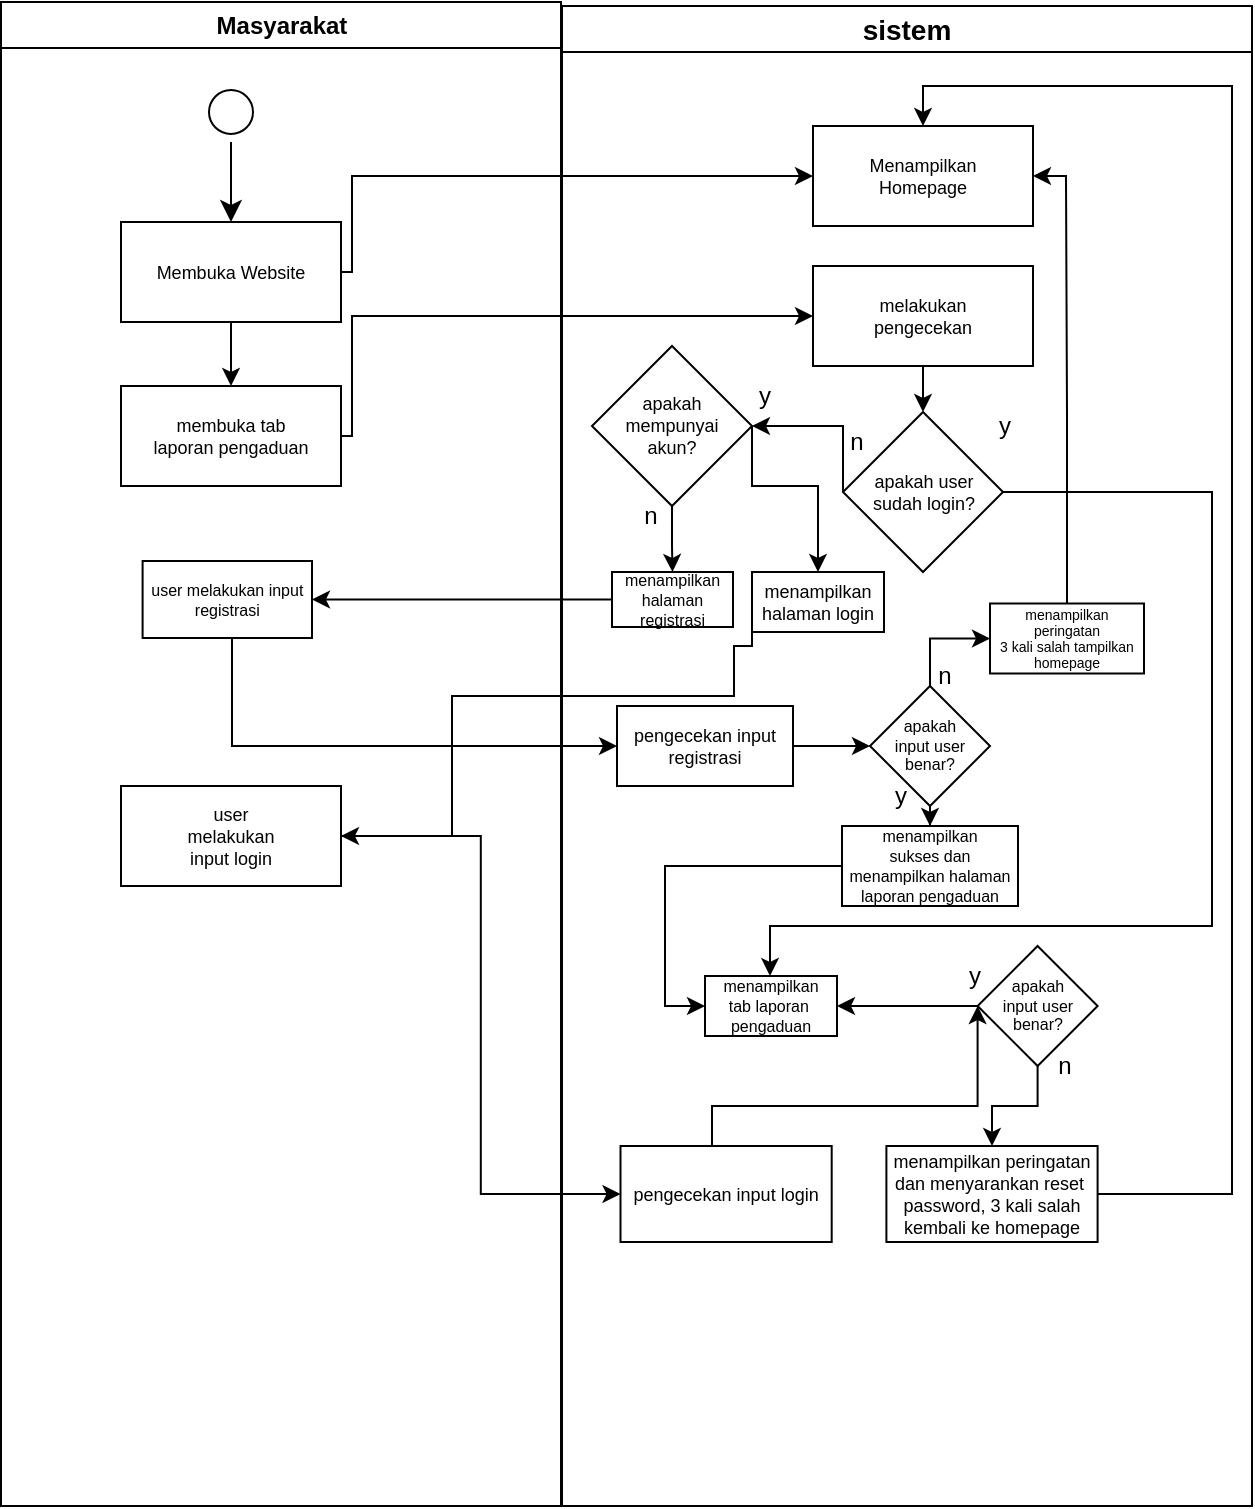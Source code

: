 <mxfile version="26.2.10">
  <diagram name="Page-1" id="e7e014a7-5840-1c2e-5031-d8a46d1fe8dd">
    <mxGraphModel dx="791" dy="564" grid="1" gridSize="10" guides="1" tooltips="1" connect="1" arrows="1" fold="1" page="1" pageScale="1" pageWidth="1169" pageHeight="826" background="none" math="0" shadow="0">
      <root>
        <mxCell id="0" />
        <mxCell id="1" parent="0" />
        <mxCell id="2" value="Masyarakat" style="swimlane;whiteSpace=wrap" parent="1" vertex="1">
          <mxGeometry x="164.5" y="128" width="280" height="752" as="geometry" />
        </mxCell>
        <mxCell id="5" value="" style="ellipse;shape=startState;fillColor=#FFFFFF;strokeColor=#000000;" parent="2" vertex="1">
          <mxGeometry x="100" y="40" width="30" height="30" as="geometry" />
        </mxCell>
        <mxCell id="6" value="" style="edgeStyle=elbowEdgeStyle;elbow=horizontal;verticalAlign=bottom;endArrow=classic;endSize=8;endFill=1;rounded=0" parent="2" source="5" target="7" edge="1">
          <mxGeometry x="100" y="40" as="geometry">
            <mxPoint x="115" y="110" as="targetPoint" />
          </mxGeometry>
        </mxCell>
        <mxCell id="R2GfxWQcYLMH55uAo2qZ-48" style="edgeStyle=orthogonalEdgeStyle;rounded=0;orthogonalLoop=1;jettySize=auto;html=1;exitX=0.5;exitY=1;exitDx=0;exitDy=0;entryX=0.5;entryY=0;entryDx=0;entryDy=0;" edge="1" parent="2" source="7" target="R2GfxWQcYLMH55uAo2qZ-47">
          <mxGeometry relative="1" as="geometry" />
        </mxCell>
        <mxCell id="7" value="Membuka Website" style="fontSize=9;" parent="2" vertex="1">
          <mxGeometry x="60" y="110" width="110" height="50" as="geometry" />
        </mxCell>
        <mxCell id="11" value="" style="endArrow=open;strokeColor=#FF0000;endFill=1;rounded=0" parent="2" target="10" edge="1">
          <mxGeometry relative="1" as="geometry">
            <mxPoint x="131.071" y="432" as="sourcePoint" />
          </mxGeometry>
        </mxCell>
        <mxCell id="R2GfxWQcYLMH55uAo2qZ-47" value="membuka tab&#xa;laporan pengaduan" style="fontSize=9;" vertex="1" parent="2">
          <mxGeometry x="60" y="192" width="110" height="50" as="geometry" />
        </mxCell>
        <mxCell id="R2GfxWQcYLMH55uAo2qZ-76" value="user&#xa;melakukan&#xa;input login" style="fontSize=9;" vertex="1" parent="2">
          <mxGeometry x="60" y="392" width="110" height="50" as="geometry" />
        </mxCell>
        <mxCell id="R2GfxWQcYLMH55uAo2qZ-93" value="user melakukan input&#xa;registrasi" style="fontSize=8;" vertex="1" parent="2">
          <mxGeometry x="70.8" y="279.5" width="84.7" height="38.5" as="geometry" />
        </mxCell>
        <mxCell id="3" value="sistem" style="swimlane;whiteSpace=wrap;spacing=3;fontSize=14;" parent="1" vertex="1">
          <mxGeometry x="445" y="130" width="345" height="750" as="geometry" />
        </mxCell>
        <mxCell id="24" value="" style="endArrow=open;strokeColor=#FF0000;endFill=1;rounded=0" parent="3" target="21" edge="1">
          <mxGeometry relative="1" as="geometry">
            <mxPoint x="130" y="245" as="sourcePoint" />
          </mxGeometry>
        </mxCell>
        <mxCell id="26" value="" style="edgeStyle=elbowEdgeStyle;elbow=horizontal;verticalAlign=bottom;endArrow=open;endSize=8;strokeColor=#FF0000;endFill=1;rounded=0" parent="3" source="25" edge="1">
          <mxGeometry x="130" y="90" as="geometry">
            <mxPoint x="130" y="135" as="targetPoint" />
          </mxGeometry>
        </mxCell>
        <mxCell id="R2GfxWQcYLMH55uAo2qZ-45" value="Menampilkan&#xa;Homepage" style="fontSize=9;" vertex="1" parent="3">
          <mxGeometry x="125.5" y="60" width="110" height="50" as="geometry" />
        </mxCell>
        <mxCell id="R2GfxWQcYLMH55uAo2qZ-53" style="edgeStyle=orthogonalEdgeStyle;rounded=0;orthogonalLoop=1;jettySize=auto;html=1;entryX=0.5;entryY=0;entryDx=0;entryDy=0;" edge="1" parent="3" source="R2GfxWQcYLMH55uAo2qZ-50" target="R2GfxWQcYLMH55uAo2qZ-52">
          <mxGeometry relative="1" as="geometry" />
        </mxCell>
        <mxCell id="R2GfxWQcYLMH55uAo2qZ-50" value="melakukan&#xa;pengecekan" style="fontSize=9;" vertex="1" parent="3">
          <mxGeometry x="125.5" y="130" width="110" height="50" as="geometry" />
        </mxCell>
        <mxCell id="R2GfxWQcYLMH55uAo2qZ-67" style="edgeStyle=orthogonalEdgeStyle;rounded=0;orthogonalLoop=1;jettySize=auto;html=1;exitX=0;exitY=0.5;exitDx=0;exitDy=0;" edge="1" parent="3" source="R2GfxWQcYLMH55uAo2qZ-52" target="R2GfxWQcYLMH55uAo2qZ-66">
          <mxGeometry relative="1" as="geometry">
            <Array as="points">
              <mxPoint x="140" y="210" />
            </Array>
          </mxGeometry>
        </mxCell>
        <mxCell id="R2GfxWQcYLMH55uAo2qZ-115" style="edgeStyle=orthogonalEdgeStyle;rounded=0;orthogonalLoop=1;jettySize=auto;html=1;" edge="1" parent="3" source="R2GfxWQcYLMH55uAo2qZ-52" target="R2GfxWQcYLMH55uAo2qZ-68">
          <mxGeometry relative="1" as="geometry">
            <Array as="points">
              <mxPoint x="325" y="243" />
              <mxPoint x="325" y="460" />
              <mxPoint x="104" y="460" />
            </Array>
          </mxGeometry>
        </mxCell>
        <mxCell id="R2GfxWQcYLMH55uAo2qZ-52" value="&lt;font&gt;apakah user&lt;/font&gt;&lt;div&gt;&lt;font&gt;sudah login?&lt;/font&gt;&lt;/div&gt;" style="rhombus;whiteSpace=wrap;html=1;fontSize=9;" vertex="1" parent="3">
          <mxGeometry x="140.5" y="203" width="80" height="80" as="geometry" />
        </mxCell>
        <mxCell id="R2GfxWQcYLMH55uAo2qZ-57" value="y" style="text;html=1;align=center;verticalAlign=middle;resizable=0;points=[];autosize=1;strokeColor=none;fillColor=none;" vertex="1" parent="3">
          <mxGeometry x="205.5" y="195" width="30" height="30" as="geometry" />
        </mxCell>
        <mxCell id="R2GfxWQcYLMH55uAo2qZ-60" value="n" style="text;html=1;align=center;verticalAlign=middle;resizable=0;points=[];autosize=1;strokeColor=none;fillColor=none;" vertex="1" parent="3">
          <mxGeometry x="132.2" y="203" width="30" height="30" as="geometry" />
        </mxCell>
        <mxCell id="R2GfxWQcYLMH55uAo2qZ-99" style="edgeStyle=orthogonalEdgeStyle;rounded=0;orthogonalLoop=1;jettySize=auto;html=1;entryX=0.5;entryY=0;entryDx=0;entryDy=0;" edge="1" parent="3" source="R2GfxWQcYLMH55uAo2qZ-66" target="R2GfxWQcYLMH55uAo2qZ-91">
          <mxGeometry relative="1" as="geometry" />
        </mxCell>
        <mxCell id="R2GfxWQcYLMH55uAo2qZ-100" style="edgeStyle=orthogonalEdgeStyle;rounded=0;orthogonalLoop=1;jettySize=auto;html=1;entryX=0.5;entryY=0;entryDx=0;entryDy=0;exitX=1;exitY=0.5;exitDx=0;exitDy=0;" edge="1" parent="3" source="R2GfxWQcYLMH55uAo2qZ-66" target="R2GfxWQcYLMH55uAo2qZ-73">
          <mxGeometry relative="1" as="geometry">
            <Array as="points">
              <mxPoint x="95" y="240" />
              <mxPoint x="128" y="240" />
            </Array>
          </mxGeometry>
        </mxCell>
        <mxCell id="R2GfxWQcYLMH55uAo2qZ-66" value="apakah&lt;div&gt;mempunyai&lt;/div&gt;&lt;div&gt;akun?&lt;/div&gt;" style="rhombus;whiteSpace=wrap;html=1;fontSize=9;" vertex="1" parent="3">
          <mxGeometry x="15" y="170" width="80" height="80" as="geometry" />
        </mxCell>
        <mxCell id="R2GfxWQcYLMH55uAo2qZ-68" value="menampilkan&#xa;tab laporan &#xa;pengaduan" style="fontSize=8;" vertex="1" parent="3">
          <mxGeometry x="71.5" y="485" width="66" height="30" as="geometry" />
        </mxCell>
        <mxCell id="R2GfxWQcYLMH55uAo2qZ-72" value="n" style="text;html=1;align=center;verticalAlign=middle;resizable=0;points=[];autosize=1;strokeColor=none;fillColor=none;" vertex="1" parent="3">
          <mxGeometry x="29.25" y="240" width="30" height="30" as="geometry" />
        </mxCell>
        <mxCell id="R2GfxWQcYLMH55uAo2qZ-73" value="menampilkan&#xa;halaman login" style="fontSize=9;" vertex="1" parent="3">
          <mxGeometry x="95" y="283" width="66" height="30" as="geometry" />
        </mxCell>
        <mxCell id="R2GfxWQcYLMH55uAo2qZ-71" value="y" style="text;html=1;align=center;verticalAlign=middle;resizable=0;points=[];autosize=1;strokeColor=none;fillColor=none;" vertex="1" parent="3">
          <mxGeometry x="85.5" y="180" width="30" height="30" as="geometry" />
        </mxCell>
        <mxCell id="R2GfxWQcYLMH55uAo2qZ-83" style="edgeStyle=orthogonalEdgeStyle;rounded=0;orthogonalLoop=1;jettySize=auto;html=1;entryX=0;entryY=0.5;entryDx=0;entryDy=0;" edge="1" parent="3" source="R2GfxWQcYLMH55uAo2qZ-79" target="R2GfxWQcYLMH55uAo2qZ-81">
          <mxGeometry relative="1" as="geometry">
            <Array as="points">
              <mxPoint x="75" y="550" />
              <mxPoint x="208" y="550" />
            </Array>
          </mxGeometry>
        </mxCell>
        <mxCell id="R2GfxWQcYLMH55uAo2qZ-79" value="pengecekan input login" style="fontSize=9;" vertex="1" parent="3">
          <mxGeometry x="29.25" y="570" width="105.6" height="48" as="geometry" />
        </mxCell>
        <mxCell id="R2GfxWQcYLMH55uAo2qZ-113" style="edgeStyle=orthogonalEdgeStyle;rounded=0;orthogonalLoop=1;jettySize=auto;html=1;entryX=0.5;entryY=0;entryDx=0;entryDy=0;" edge="1" parent="3" source="R2GfxWQcYLMH55uAo2qZ-81" target="R2GfxWQcYLMH55uAo2qZ-89">
          <mxGeometry relative="1" as="geometry" />
        </mxCell>
        <mxCell id="R2GfxWQcYLMH55uAo2qZ-114" style="edgeStyle=orthogonalEdgeStyle;rounded=0;orthogonalLoop=1;jettySize=auto;html=1;entryX=1;entryY=0.5;entryDx=0;entryDy=0;" edge="1" parent="3" source="R2GfxWQcYLMH55uAo2qZ-81" target="R2GfxWQcYLMH55uAo2qZ-68">
          <mxGeometry relative="1" as="geometry" />
        </mxCell>
        <mxCell id="R2GfxWQcYLMH55uAo2qZ-81" value="apakah&lt;div&gt;input user benar?&lt;/div&gt;" style="rhombus;whiteSpace=wrap;html=1;fontSize=8;" vertex="1" parent="3">
          <mxGeometry x="207.8" y="470" width="60" height="60" as="geometry" />
        </mxCell>
        <mxCell id="R2GfxWQcYLMH55uAo2qZ-84" value="n" style="text;html=1;align=center;verticalAlign=middle;resizable=0;points=[];autosize=1;strokeColor=none;fillColor=none;" vertex="1" parent="3">
          <mxGeometry x="235.5" y="515" width="30" height="30" as="geometry" />
        </mxCell>
        <mxCell id="R2GfxWQcYLMH55uAo2qZ-85" value="y" style="text;html=1;align=center;verticalAlign=middle;resizable=0;points=[];autosize=1;strokeColor=none;fillColor=none;" vertex="1" parent="3">
          <mxGeometry x="190.5" y="470" width="30" height="30" as="geometry" />
        </mxCell>
        <mxCell id="R2GfxWQcYLMH55uAo2qZ-125" style="edgeStyle=orthogonalEdgeStyle;rounded=0;orthogonalLoop=1;jettySize=auto;html=1;entryX=0.5;entryY=0;entryDx=0;entryDy=0;" edge="1" parent="3" source="R2GfxWQcYLMH55uAo2qZ-89" target="R2GfxWQcYLMH55uAo2qZ-45">
          <mxGeometry relative="1" as="geometry">
            <Array as="points">
              <mxPoint x="335" y="594" />
              <mxPoint x="335" y="40" />
              <mxPoint x="180" y="40" />
            </Array>
          </mxGeometry>
        </mxCell>
        <mxCell id="R2GfxWQcYLMH55uAo2qZ-89" value="menampilkan peringatan&#xa;dan menyarankan reset &#xa;password, 3 kali salah&#xa;kembali ke homepage" style="fontSize=9;" vertex="1" parent="3">
          <mxGeometry x="162.2" y="570" width="105.6" height="48" as="geometry" />
        </mxCell>
        <mxCell id="R2GfxWQcYLMH55uAo2qZ-91" value="menampilkan&#xa;halaman&#xa;registrasi" style="fontSize=8;" vertex="1" parent="3">
          <mxGeometry x="25" y="283" width="60.5" height="27.5" as="geometry" />
        </mxCell>
        <mxCell id="R2GfxWQcYLMH55uAo2qZ-109" style="edgeStyle=orthogonalEdgeStyle;rounded=0;orthogonalLoop=1;jettySize=auto;html=1;entryX=0;entryY=0.5;entryDx=0;entryDy=0;" edge="1" parent="3" source="R2GfxWQcYLMH55uAo2qZ-97" target="R2GfxWQcYLMH55uAo2qZ-108">
          <mxGeometry relative="1" as="geometry" />
        </mxCell>
        <mxCell id="R2GfxWQcYLMH55uAo2qZ-97" value="pengecekan input&#xa;registrasi" style="fontSize=9;" vertex="1" parent="3">
          <mxGeometry x="27.5" y="350" width="88" height="40" as="geometry" />
        </mxCell>
        <mxCell id="R2GfxWQcYLMH55uAo2qZ-118" style="edgeStyle=orthogonalEdgeStyle;rounded=0;orthogonalLoop=1;jettySize=auto;html=1;entryX=0.5;entryY=0;entryDx=0;entryDy=0;" edge="1" parent="3" source="R2GfxWQcYLMH55uAo2qZ-108" target="R2GfxWQcYLMH55uAo2qZ-117">
          <mxGeometry relative="1" as="geometry" />
        </mxCell>
        <mxCell id="R2GfxWQcYLMH55uAo2qZ-126" style="edgeStyle=orthogonalEdgeStyle;rounded=0;orthogonalLoop=1;jettySize=auto;html=1;entryX=0;entryY=0.5;entryDx=0;entryDy=0;" edge="1" parent="3" source="R2GfxWQcYLMH55uAo2qZ-108" target="R2GfxWQcYLMH55uAo2qZ-122">
          <mxGeometry relative="1" as="geometry" />
        </mxCell>
        <mxCell id="R2GfxWQcYLMH55uAo2qZ-108" value="apakah&lt;div&gt;input user&lt;/div&gt;&lt;div&gt;benar?&lt;/div&gt;" style="rhombus;whiteSpace=wrap;html=1;fontSize=8;" vertex="1" parent="3">
          <mxGeometry x="154" y="340" width="60" height="60" as="geometry" />
        </mxCell>
        <mxCell id="R2GfxWQcYLMH55uAo2qZ-123" style="edgeStyle=orthogonalEdgeStyle;rounded=0;orthogonalLoop=1;jettySize=auto;html=1;entryX=0;entryY=0.5;entryDx=0;entryDy=0;" edge="1" parent="3" source="R2GfxWQcYLMH55uAo2qZ-117" target="R2GfxWQcYLMH55uAo2qZ-68">
          <mxGeometry relative="1" as="geometry" />
        </mxCell>
        <mxCell id="R2GfxWQcYLMH55uAo2qZ-117" value="menampilkan&#xa;sukses dan&#xa;menampilkan halaman&#xa;laporan pengaduan" style="fontSize=8;" vertex="1" parent="3">
          <mxGeometry x="140" y="410" width="88" height="40" as="geometry" />
        </mxCell>
        <mxCell id="R2GfxWQcYLMH55uAo2qZ-120" value="y" style="text;html=1;align=center;verticalAlign=middle;resizable=0;points=[];autosize=1;strokeColor=none;fillColor=none;" vertex="1" parent="3">
          <mxGeometry x="154" y="380" width="30" height="30" as="geometry" />
        </mxCell>
        <mxCell id="R2GfxWQcYLMH55uAo2qZ-124" style="edgeStyle=orthogonalEdgeStyle;rounded=0;orthogonalLoop=1;jettySize=auto;html=1;entryX=1;entryY=0.5;entryDx=0;entryDy=0;" edge="1" parent="3" source="R2GfxWQcYLMH55uAo2qZ-122" target="R2GfxWQcYLMH55uAo2qZ-45">
          <mxGeometry relative="1" as="geometry">
            <Array as="points">
              <mxPoint x="252" y="204" />
              <mxPoint x="252" y="85" />
            </Array>
          </mxGeometry>
        </mxCell>
        <mxCell id="R2GfxWQcYLMH55uAo2qZ-122" value="menampilkan&#xa;peringatan&#xa;3 kali salah tampilkan&#xa;homepage" style="fontSize=7;" vertex="1" parent="3">
          <mxGeometry x="214" y="298.75" width="77" height="35" as="geometry" />
        </mxCell>
        <mxCell id="R2GfxWQcYLMH55uAo2qZ-127" value="n" style="text;html=1;align=center;verticalAlign=middle;resizable=0;points=[];autosize=1;strokeColor=none;fillColor=none;" vertex="1" parent="3">
          <mxGeometry x="175.5" y="320" width="30" height="30" as="geometry" />
        </mxCell>
        <mxCell id="R2GfxWQcYLMH55uAo2qZ-94" style="edgeStyle=orthogonalEdgeStyle;rounded=0;orthogonalLoop=1;jettySize=auto;html=1;entryX=1;entryY=0.5;entryDx=0;entryDy=0;" edge="1" parent="1" source="R2GfxWQcYLMH55uAo2qZ-91" target="R2GfxWQcYLMH55uAo2qZ-93">
          <mxGeometry relative="1" as="geometry" />
        </mxCell>
        <mxCell id="R2GfxWQcYLMH55uAo2qZ-46" style="edgeStyle=orthogonalEdgeStyle;rounded=0;orthogonalLoop=1;jettySize=auto;html=1;entryX=0;entryY=0.5;entryDx=0;entryDy=0;" edge="1" parent="1" source="7" target="R2GfxWQcYLMH55uAo2qZ-45">
          <mxGeometry relative="1" as="geometry">
            <mxPoint x="570" y="263" as="targetPoint" />
            <Array as="points">
              <mxPoint x="340" y="263" />
              <mxPoint x="340" y="215" />
            </Array>
          </mxGeometry>
        </mxCell>
        <mxCell id="R2GfxWQcYLMH55uAo2qZ-98" style="edgeStyle=orthogonalEdgeStyle;rounded=0;orthogonalLoop=1;jettySize=auto;html=1;entryX=0;entryY=0.5;entryDx=0;entryDy=0;" edge="1" parent="1" source="R2GfxWQcYLMH55uAo2qZ-47" target="R2GfxWQcYLMH55uAo2qZ-50">
          <mxGeometry relative="1" as="geometry">
            <Array as="points">
              <mxPoint x="340" y="345" />
              <mxPoint x="340" y="285" />
            </Array>
          </mxGeometry>
        </mxCell>
        <mxCell id="R2GfxWQcYLMH55uAo2qZ-104" style="edgeStyle=orthogonalEdgeStyle;rounded=0;orthogonalLoop=1;jettySize=auto;html=1;entryX=0;entryY=0.5;entryDx=0;entryDy=0;" edge="1" parent="1" source="R2GfxWQcYLMH55uAo2qZ-76" target="R2GfxWQcYLMH55uAo2qZ-79">
          <mxGeometry relative="1" as="geometry" />
        </mxCell>
        <mxCell id="R2GfxWQcYLMH55uAo2qZ-107" style="edgeStyle=orthogonalEdgeStyle;rounded=0;orthogonalLoop=1;jettySize=auto;html=1;entryX=0;entryY=0.5;entryDx=0;entryDy=0;" edge="1" parent="1" source="R2GfxWQcYLMH55uAo2qZ-93" target="R2GfxWQcYLMH55uAo2qZ-97">
          <mxGeometry relative="1" as="geometry">
            <Array as="points">
              <mxPoint x="280" y="500" />
            </Array>
          </mxGeometry>
        </mxCell>
        <mxCell id="R2GfxWQcYLMH55uAo2qZ-116" style="edgeStyle=orthogonalEdgeStyle;rounded=0;orthogonalLoop=1;jettySize=auto;html=1;exitX=0;exitY=0.5;exitDx=0;exitDy=0;entryX=1;entryY=0.5;entryDx=0;entryDy=0;" edge="1" parent="1" source="R2GfxWQcYLMH55uAo2qZ-73" target="R2GfxWQcYLMH55uAo2qZ-76">
          <mxGeometry relative="1" as="geometry">
            <mxPoint x="530.5" y="445" as="sourcePoint" />
            <mxPoint x="370" y="550" as="targetPoint" />
            <Array as="points">
              <mxPoint x="531" y="450" />
              <mxPoint x="531" y="475" />
              <mxPoint x="390" y="475" />
              <mxPoint x="390" y="545" />
            </Array>
          </mxGeometry>
        </mxCell>
      </root>
    </mxGraphModel>
  </diagram>
</mxfile>
